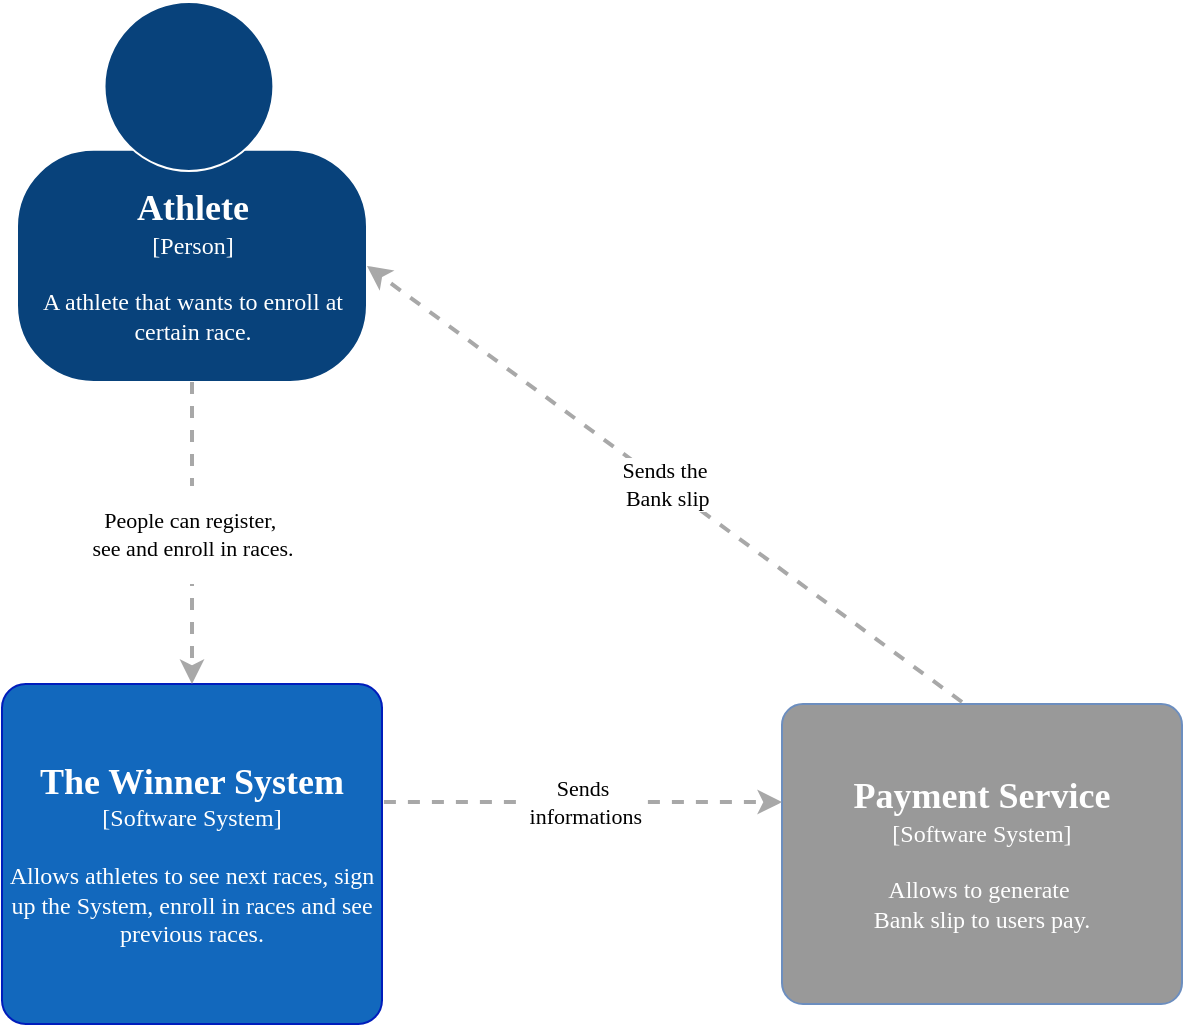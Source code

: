 <mxfile version="11.0.4" type="device"><diagram id="_-Ekg7XP_iClkIV3hk10" name="1 - System Context"><mxGraphModel dx="2066" dy="779" grid="1" gridSize="10" guides="1" tooltips="1" connect="1" arrows="1" fold="1" page="1" pageScale="1" pageWidth="850" pageHeight="1100" math="0" shadow="0"><root><mxCell id="0"/><mxCell id="1" parent="0"/><mxCell id="wgO5FJhoNVPdvLoM0hGf-1" value="" style="group;rounded=0;labelBackgroundColor=none;fillColor=none;fontColor=#000000;align=center;html=1;fontFamily=Verdana;" parent="1" vertex="1" connectable="0"><mxGeometry x="147.5" y="130" width="175" height="190" as="geometry"/><C4Person as="c4"/></mxCell><object label="&lt;font face=&quot;Verdana&quot;&gt;&lt;span&gt;&lt;span style=&quot;font-size: 18px&quot;&gt;&lt;b&gt;Athlete&lt;/b&gt;&lt;/span&gt;&lt;br&gt;[Person]&lt;/span&gt;&lt;br&gt;&lt;/font&gt;&lt;div&gt;&lt;font face=&quot;Verdana&quot;&gt;&lt;br&gt;&lt;/font&gt;&lt;/div&gt;&lt;div&gt;&lt;font face=&quot;Verdana&quot;&gt;A athlete that wants to enroll&amp;nbsp;&lt;/font&gt;&lt;span style=&quot;font-family: &amp;#34;verdana&amp;#34;&quot;&gt;at certain race.&lt;/span&gt;&lt;/div&gt;" placeholders="1" c4Name="name" c4Type="body" c4Description="Beschreibung" id="wgO5FJhoNVPdvLoM0hGf-2"><mxCell style="rounded=1;whiteSpace=wrap;html=1;labelBackgroundColor=none;fillColor=#08427B;align=center;arcSize=33;strokeColor=#FFFFFF;fontColor=#ffffff;shadow=0;" parent="wgO5FJhoNVPdvLoM0hGf-1" vertex="1"><mxGeometry y="73.889" width="175" height="116.111" as="geometry"/><C4Person as="c4"/></mxCell></object><mxCell id="wgO5FJhoNVPdvLoM0hGf-3" value="" style="ellipse;whiteSpace=wrap;html=1;aspect=fixed;rounded=0;labelBackgroundColor=none;fillColor=#08427B;fontSize=12;align=center;strokeColor=#FFFFFF;fontColor=#ffffff;shadow=0;" parent="wgO5FJhoNVPdvLoM0hGf-1" vertex="1"><mxGeometry x="43.75" width="84.444" height="84.444" as="geometry"/><C4Person as="c4"/></mxCell><object label="&lt;font style=&quot;font-size: 18px&quot; face=&quot;Verdana&quot;&gt;&lt;b&gt;The Winner System&lt;/b&gt;&lt;/font&gt;&lt;div&gt;&lt;font face=&quot;Verdana&quot;&gt;[Software System]&lt;/font&gt;&lt;/div&gt;&lt;div&gt;&lt;font face=&quot;Verdana&quot;&gt;&lt;br&gt;&lt;/font&gt;&lt;/div&gt;&lt;font face=&quot;Verdana&quot;&gt;Allows athletes to see next races, sign up the System, enroll in races and see previous races&lt;/font&gt;&lt;span style=&quot;font-family: &amp;#34;verdana&amp;#34;&quot;&gt;.&lt;/span&gt;&lt;font face=&quot;Verdana&quot;&gt;&lt;br&gt;&lt;/font&gt;" placeholders="1" c4Name="name" c4Type="SoftwareSystem" c4Description="Beschreibung" id="wgO5FJhoNVPdvLoM0hGf-6"><mxCell style="rounded=1;whiteSpace=wrap;html=1;labelBackgroundColor=none;fillColor=#1268BD;fontColor=#ffffff;align=center;arcSize=7;strokeColor=#001DBC;" parent="1" vertex="1"><mxGeometry x="140" y="471" width="190" height="170" as="geometry"/><C4SoftwareSystem as="c4"/></mxCell></object><object label="&lt;font color=&quot;#ffffff&quot; face=&quot;Verdana&quot; size=&quot;1&quot;&gt;&lt;b style=&quot;font-size: 18px&quot;&gt;Payment Service&lt;/b&gt;&lt;/font&gt;&lt;div&gt;&lt;font color=&quot;#ffffff&quot; face=&quot;Verdana&quot;&gt;[Software System]&lt;/font&gt;&lt;/div&gt;&lt;div&gt;&lt;font color=&quot;#ffffff&quot; face=&quot;Verdana&quot;&gt;&lt;br&gt;&lt;/font&gt;&lt;/div&gt;&lt;div&gt;&lt;font color=&quot;#ffffff&quot; face=&quot;Verdana&quot;&gt;Allows to generate&amp;nbsp;&lt;/font&gt;&lt;/div&gt;&lt;font color=&quot;#ffffff&quot; face=&quot;Verdana&quot;&gt;Bank slip to users pay.&lt;br&gt;&lt;/font&gt;" placeholders="1" c4Name="name" c4Type="SoftwareSystem" c4Description="Beschreibung" id="wgO5FJhoNVPdvLoM0hGf-7"><mxCell style="rounded=1;whiteSpace=wrap;html=1;labelBackgroundColor=none;fillColor=#999999;fontColor=#000000;align=center;arcSize=7;strokeColor=#6c8ebf;fontStyle=0" parent="1" vertex="1"><mxGeometry x="530" y="481" width="200" height="150" as="geometry"/><C4SoftwareSystem as="c4"/></mxCell></object><object label="&lt;div style=&quot;text-align: left&quot;&gt;&lt;p style=&quot;text-align: center&quot;&gt;&lt;font face=&quot;Verdana&quot;&gt;People can register,&amp;nbsp;&lt;br&gt;see and enroll in races.&lt;/font&gt;&lt;/p&gt;&lt;/div&gt;" c4Type="Relationship" c4Description="Beschreibung" c4Technology="technology" id="wgO5FJhoNVPdvLoM0hGf-8"><mxCell style="edgeStyle=none;rounded=0;html=1;jettySize=auto;orthogonalLoop=1;strokeColor=#A8A8A8;strokeWidth=2;fontColor=#000000;jumpStyle=none;dashed=1;exitX=0.5;exitY=1;exitDx=0;exitDy=0;" parent="1" source="wgO5FJhoNVPdvLoM0hGf-2" edge="1"><mxGeometry width="160" relative="1" as="geometry"><mxPoint x="-20" y="561" as="sourcePoint"/><mxPoint x="235" y="471" as="targetPoint"/></mxGeometry><C4Relationship as="c4"/></mxCell></object><object label="&lt;div style=&quot;text-align: left&quot;&gt;&lt;div style=&quot;text-align: center&quot;&gt;&lt;font face=&quot;Verdana&quot;&gt;Sends&lt;/font&gt;&lt;/div&gt;&lt;div style=&quot;text-align: center&quot;&gt;&lt;font face=&quot;Verdana&quot;&gt;&amp;nbsp;informations&lt;/font&gt;&lt;/div&gt;&lt;/div&gt;" c4Type="Relationship" c4Description="Beschreibung" c4Technology="technology" id="wgO5FJhoNVPdvLoM0hGf-9"><mxCell style="edgeStyle=none;rounded=0;html=1;entryX=0;entryY=0.327;jettySize=auto;orthogonalLoop=1;strokeColor=#A8A8A8;strokeWidth=2;fontColor=#000000;jumpStyle=none;dashed=1;exitX=1.005;exitY=0.347;exitDx=0;exitDy=0;entryDx=0;entryDy=0;entryPerimeter=0;exitPerimeter=0;" parent="1" source="wgO5FJhoNVPdvLoM0hGf-6" target="wgO5FJhoNVPdvLoM0hGf-7" edge="1"><mxGeometry width="160" relative="1" as="geometry"><mxPoint x="123" y="550.5" as="sourcePoint"/><mxPoint x="283" y="550.5" as="targetPoint"/></mxGeometry><C4Relationship as="c4"/></mxCell></object><object label="&lt;div style=&quot;text-align: left&quot;&gt;&lt;div style=&quot;text-align: center&quot;&gt;&lt;font face=&quot;Verdana&quot;&gt;Sends the&lt;/font&gt;&lt;/div&gt;&lt;div style=&quot;text-align: center&quot;&gt;&lt;font face=&quot;Verdana&quot;&gt;&amp;nbsp;Bank slip&lt;/font&gt;&lt;/div&gt;&lt;/div&gt;" c4Type="Relationship" c4Description="Beschreibung" c4Technology="technology" id="wgO5FJhoNVPdvLoM0hGf-10"><mxCell style="edgeStyle=none;rounded=0;html=1;entryX=1;entryY=0.5;jettySize=auto;orthogonalLoop=1;strokeColor=#A8A8A8;strokeWidth=2;fontColor=#000000;jumpStyle=none;dashed=1;entryDx=0;entryDy=0;" parent="1" target="wgO5FJhoNVPdvLoM0hGf-2" edge="1"><mxGeometry width="160" relative="1" as="geometry"><mxPoint x="620" y="480" as="sourcePoint"/><mxPoint x="540" y="566" as="targetPoint"/></mxGeometry><C4Relationship as="c4"/></mxCell></object></root></mxGraphModel></diagram><diagram id="HxGdoCXo6wrOsIMlpLBI" name="2 - Container Diagram"><mxGraphModel dx="2066" dy="779" grid="1" gridSize="10" guides="1" tooltips="1" connect="1" arrows="1" fold="1" page="1" pageScale="1" pageWidth="850" pageHeight="1100" math="0" shadow="0"><root><mxCell id="93VeUzuiytVKtpwv_w4b-0"/><mxCell id="93VeUzuiytVKtpwv_w4b-1" parent="93VeUzuiytVKtpwv_w4b-0"/><object label="&lt;div style=&quot;text-align: left&quot;&gt;&lt;b&gt;&lt;font face=&quot;Verdana&quot;&gt;The Winner System&lt;/font&gt;&lt;/b&gt;&lt;/div&gt;&lt;div style=&quot;text-align: left&quot;&gt;&lt;font face=&quot;Verdana&quot;&gt;[Software System]&lt;/font&gt;&lt;/div&gt;" placeholders="1" c4Name="The Winner System" c4Type="ExecutionEnvironment" c4Application="Software System" id="Xpn8ZzTpTV0GNzd2xBNC-0"><mxCell style="rounded=1;whiteSpace=wrap;html=1;labelBackgroundColor=none;fillColor=#ffffff;fontColor=#000000;align=left;arcSize=3;strokeColor=#000000;verticalAlign=bottom;dashed=1;" vertex="1" parent="93VeUzuiytVKtpwv_w4b-1"><mxGeometry x="70" y="350" width="690" height="480" as="geometry"/><C4ExecutionEnvironment as="c4"/></mxCell></object><mxCell id="vTeoPodxEQFVl2NRIGu_-0" value="" style="group;rounded=0;labelBackgroundColor=none;fillColor=none;fontColor=#000000;align=center;html=1;fontFamily=Verdana;" parent="93VeUzuiytVKtpwv_w4b-1" vertex="1" connectable="0"><mxGeometry x="602.5" y="9" width="175" height="190" as="geometry"/><C4Person as="c4"/></mxCell><object label="&lt;font face=&quot;Verdana&quot;&gt;&lt;span&gt;&lt;span style=&quot;font-size: 18px&quot;&gt;&lt;b&gt;Athlete&lt;/b&gt;&lt;/span&gt;&lt;br&gt;[Person]&lt;/span&gt;&lt;br&gt;&lt;/font&gt;&lt;div&gt;&lt;font face=&quot;Verdana&quot;&gt;&lt;br&gt;&lt;/font&gt;&lt;/div&gt;&lt;div&gt;&lt;font face=&quot;Verdana&quot;&gt;A athlete that wants to enroll&amp;nbsp;&lt;/font&gt;&lt;span style=&quot;font-family: &amp;#34;verdana&amp;#34;&quot;&gt;at certain race.&lt;/span&gt;&lt;/div&gt;" placeholders="1" c4Name="name" c4Type="body" c4Description="Beschreibung" id="vTeoPodxEQFVl2NRIGu_-1"><mxCell style="rounded=1;whiteSpace=wrap;html=1;labelBackgroundColor=none;fillColor=#08427B;align=center;arcSize=33;strokeColor=#FFFFFF;fontColor=#ffffff;shadow=0;" parent="vTeoPodxEQFVl2NRIGu_-0" vertex="1"><mxGeometry y="73.889" width="175" height="116.111" as="geometry"/><C4Person as="c4"/></mxCell></object><mxCell id="vTeoPodxEQFVl2NRIGu_-2" value="" style="ellipse;whiteSpace=wrap;html=1;aspect=fixed;rounded=0;labelBackgroundColor=none;fillColor=#08427B;fontSize=12;align=center;strokeColor=#FFFFFF;fontColor=#ffffff;shadow=0;" parent="vTeoPodxEQFVl2NRIGu_-0" vertex="1"><mxGeometry x="43.75" width="84.444" height="84.444" as="geometry"/><C4Person as="c4"/></mxCell><object label="&lt;font style=&quot;font-size: 18px&quot; face=&quot;Verdana&quot;&gt;&lt;b&gt;Winapi&lt;/b&gt;&lt;/font&gt;&lt;div&gt;&lt;font face=&quot;Verdana&quot;&gt;[Container: ASP.NET Core Web API]&lt;/font&gt;&lt;/div&gt;&lt;div&gt;&lt;font face=&quot;Verdana&quot;&gt;&lt;br&gt;&lt;/font&gt;&lt;/div&gt;&lt;font face=&quot;Verdana&quot;&gt;It allows doing CRUD operations into Database.&lt;br&gt;&lt;/font&gt;" placeholders="1" c4Name="name" c4Type="SoftwareSystem" c4Description="Beschreibung" id="vTeoPodxEQFVl2NRIGu_-3"><mxCell style="rounded=1;whiteSpace=wrap;html=1;labelBackgroundColor=none;fillColor=#448DD5;fontColor=#ffffff;align=center;arcSize=7;strokeColor=#001DBC;" parent="93VeUzuiytVKtpwv_w4b-1" vertex="1"><mxGeometry x="110" y="620" width="180" height="150" as="geometry"/><C4SoftwareSystem as="c4"/></mxCell></object><object label="&lt;font color=&quot;#ffffff&quot; face=&quot;Verdana&quot; size=&quot;1&quot;&gt;&lt;b style=&quot;font-size: 18px&quot;&gt;Payment Service&lt;/b&gt;&lt;/font&gt;&lt;div&gt;&lt;font color=&quot;#ffffff&quot; face=&quot;Verdana&quot;&gt;[Software System]&lt;/font&gt;&lt;/div&gt;&lt;div&gt;&lt;font color=&quot;#ffffff&quot; face=&quot;Verdana&quot;&gt;&lt;br&gt;&lt;/font&gt;&lt;/div&gt;&lt;div&gt;&lt;font color=&quot;#ffffff&quot; face=&quot;Verdana&quot;&gt;Allows to generate&amp;nbsp;&lt;/font&gt;&lt;/div&gt;&lt;font color=&quot;#ffffff&quot; face=&quot;Verdana&quot;&gt;Bank slip to users pay.&lt;br&gt;&lt;/font&gt;" placeholders="1" c4Name="name" c4Type="SoftwareSystem" c4Description="Beschreibung" id="vTeoPodxEQFVl2NRIGu_-4"><mxCell style="rounded=1;whiteSpace=wrap;html=1;labelBackgroundColor=none;fillColor=#999999;fontColor=#000000;align=center;arcSize=7;strokeColor=#6c8ebf;fontStyle=0" parent="93VeUzuiytVKtpwv_w4b-1" vertex="1"><mxGeometry x="1000" y="390" width="200" height="150" as="geometry"/><C4SoftwareSystem as="c4"/></mxCell></object><object label="&lt;div style=&quot;text-align: left&quot;&gt;&lt;p style=&quot;text-align: center&quot;&gt;&lt;font face=&quot;Verdana&quot;&gt;People can register,&amp;nbsp;&lt;br&gt;see and enroll in races.&lt;/font&gt;&lt;/p&gt;&lt;/div&gt;" c4Type="Relationship" c4Description="Beschreibung" c4Technology="technology" id="vTeoPodxEQFVl2NRIGu_-5"><mxCell style="edgeStyle=none;rounded=0;html=1;jettySize=auto;orthogonalLoop=1;strokeColor=#A8A8A8;strokeWidth=2;fontColor=#000000;jumpStyle=none;dashed=1;exitX=0;exitY=0.5;exitDx=0;exitDy=0;entryX=0.5;entryY=0;entryDx=0;entryDy=0;" parent="93VeUzuiytVKtpwv_w4b-1" source="vTeoPodxEQFVl2NRIGu_-1" target="dthwy9ivSVRzKdQeDeHX-2" edge="1"><mxGeometry width="160" relative="1" as="geometry"><mxPoint x="-14.5" y="461" as="sourcePoint"/><mxPoint x="239" y="410" as="targetPoint"/></mxGeometry><C4Relationship as="c4"/></mxCell></object><object label="&lt;div style=&quot;text-align: left&quot;&gt;&lt;div style=&quot;text-align: center&quot;&gt;&lt;div&gt;&lt;font face=&quot;Verdana&quot;&gt;Sends&lt;/font&gt;&lt;/div&gt;&lt;div&gt;&lt;font face=&quot;Verdana&quot;&gt;&amp;nbsp;informations&lt;/font&gt;&lt;/div&gt;&lt;div&gt;&lt;b style=&quot;font-family: &amp;#34;verdana&amp;#34;&quot;&gt;[JSON/HTTP]&lt;/b&gt;&lt;font face=&quot;Verdana&quot;&gt;&lt;br&gt;&lt;/font&gt;&lt;/div&gt;&lt;div&gt;&lt;font face=&quot;verdana&quot;&gt;&lt;b&gt;or&lt;/b&gt;&lt;/font&gt;&lt;/div&gt;&lt;div&gt;&lt;b style=&quot;font-family: &amp;#34;verdana&amp;#34;&quot;&gt;[XML/HTTP]&lt;/b&gt;&lt;/div&gt;&lt;/div&gt;&lt;/div&gt;" c4Type="Relationship" c4Description="Beschreibung" c4Technology="technology" id="vTeoPodxEQFVl2NRIGu_-6"><mxCell style="edgeStyle=none;rounded=0;html=1;entryX=0;entryY=0.5;jettySize=auto;orthogonalLoop=1;strokeColor=#A8A8A8;strokeWidth=2;fontColor=#000000;jumpStyle=none;dashed=1;entryDx=0;entryDy=0;exitX=1;exitY=0.5;exitDx=0;exitDy=0;" parent="93VeUzuiytVKtpwv_w4b-1" source="dthwy9ivSVRzKdQeDeHX-3" target="vTeoPodxEQFVl2NRIGu_-4" edge="1"><mxGeometry width="160" relative="1" as="geometry"><mxPoint x="128.5" y="450.5" as="sourcePoint"/><mxPoint x="288.5" y="450.5" as="targetPoint"/></mxGeometry><C4Relationship as="c4"/></mxCell></object><object label="&lt;div style=&quot;text-align: left&quot;&gt;&lt;div style=&quot;text-align: center&quot;&gt;&lt;font face=&quot;Verdana&quot;&gt;Sends the&lt;/font&gt;&lt;/div&gt;&lt;div style=&quot;text-align: center&quot;&gt;&lt;font face=&quot;Verdana&quot;&gt;&amp;nbsp;Bank slip&lt;/font&gt;&lt;/div&gt;&lt;/div&gt;" c4Type="Relationship" c4Description="Beschreibung" c4Technology="technology" id="vTeoPodxEQFVl2NRIGu_-7"><mxCell style="edgeStyle=none;rounded=0;html=1;entryX=1;entryY=0.5;jettySize=auto;orthogonalLoop=1;strokeColor=#A8A8A8;strokeWidth=2;fontColor=#000000;jumpStyle=none;dashed=1;entryDx=0;entryDy=0;exitX=0.5;exitY=0;exitDx=0;exitDy=0;" parent="93VeUzuiytVKtpwv_w4b-1" source="vTeoPodxEQFVl2NRIGu_-4" target="vTeoPodxEQFVl2NRIGu_-1" edge="1"><mxGeometry width="160" relative="1" as="geometry"><mxPoint x="625.5" y="380" as="sourcePoint"/><mxPoint x="545.5" y="466" as="targetPoint"/></mxGeometry><C4Relationship as="c4"/></mxCell></object><object label="&lt;span&gt;&lt;font color=&quot;#ffffff&quot; face=&quot;Verdana&quot; size=&quot;1&quot;&gt;&lt;b style=&quot;font-size: 18px&quot;&gt;Database&lt;/b&gt;&lt;/font&gt;&lt;/span&gt;&lt;div&gt;&lt;font color=&quot;#ffffff&quot; face=&quot;Verdana&quot;&gt;[Container:&amp;nbsp;MongoDB]&lt;/font&gt;&lt;/div&gt;&lt;div&gt;&lt;font color=&quot;#ffffff&quot; face=&quot;Verdana&quot;&gt;&lt;br&gt;&lt;/font&gt;&lt;/div&gt;&lt;div&gt;&lt;br&gt;&lt;/div&gt;&lt;div&gt;&lt;font color=&quot;#ffffff&quot; face=&quot;Verdana&quot;&gt;Stores user registration data, hashed authentication credentials, access logs, etc.&lt;/font&gt;&lt;/div&gt;" placeholders="1" c4Type="Database" c4Technology="technology" c4Description="Beschreibung" id="dthwy9ivSVRzKdQeDeHX-0"><mxCell style="shape=cylinder;whiteSpace=wrap;html=1;boundedLbl=1;rounded=0;labelBackgroundColor=none;fillColor=#448DD5;fontSize=12;fontColor=#000000;align=center;strokeColor=#FFFFFF;shadow=0;" parent="93VeUzuiytVKtpwv_w4b-1" vertex="1"><mxGeometry x="497.5" y="595" width="210" height="200" as="geometry"/><C4Database as="c4"/></mxCell></object><object label="&lt;div style=&quot;text-align: left&quot;&gt;&lt;div style=&quot;text-align: center&quot;&gt;&lt;font face=&quot;Verdana&quot;&gt;Reads from&lt;/font&gt;&lt;/div&gt;&lt;div style=&quot;text-align: center&quot;&gt;&lt;font face=&quot;Verdana&quot;&gt;and Writes&amp;nbsp;&lt;/font&gt;&lt;span style=&quot;font-family: &amp;#34;verdana&amp;#34;&quot;&gt;to&lt;/span&gt;&lt;/div&gt;&lt;/div&gt;" c4Type="Relationship" c4Description="Beschreibung" c4Technology="technology" id="dthwy9ivSVRzKdQeDeHX-1"><mxCell style="edgeStyle=none;rounded=0;html=1;jettySize=auto;orthogonalLoop=1;strokeColor=#A8A8A8;strokeWidth=2;fontColor=#000000;jumpStyle=none;dashed=1;exitX=1;exitY=0.5;exitDx=0;exitDy=0;entryX=0;entryY=0.5;entryDx=0;entryDy=0;" parent="93VeUzuiytVKtpwv_w4b-1" source="vTeoPodxEQFVl2NRIGu_-3" target="dthwy9ivSVRzKdQeDeHX-0" edge="1"><mxGeometry width="160" relative="1" as="geometry"><mxPoint x="320" y="715.789" as="sourcePoint"/><mxPoint x="570" y="654" as="targetPoint"/></mxGeometry><C4Relationship as="c4"/></mxCell></object><object label="&lt;font style=&quot;font-size: 18px&quot; face=&quot;Verdana&quot;&gt;&lt;b&gt;Winux&lt;/b&gt;&lt;/font&gt;&lt;div&gt;&lt;font face=&quot;Verdana&quot;&gt;[Container: ASP.NET Core MVC]&lt;/font&gt;&lt;/div&gt;&lt;div&gt;&lt;font face=&quot;Verdana&quot;&gt;&lt;br&gt;&lt;/font&gt;&lt;/div&gt;&lt;font face=&quot;Verdana&quot;&gt;The System Web interface&lt;br&gt;&lt;/font&gt;" c4Name="name" c4Type="SoftwareSystem" c4Description="Beschreibung" placeholders="1" id="dthwy9ivSVRzKdQeDeHX-2"><mxCell style="rounded=1;whiteSpace=wrap;html=1;labelBackgroundColor=none;fillColor=#448DD5;fontColor=#ffffff;align=center;arcSize=7;strokeColor=#001DBC;" parent="93VeUzuiytVKtpwv_w4b-1" vertex="1"><mxGeometry x="110" y="390" width="180" height="150" as="geometry"/><C4SoftwareSystem as="c4"/></mxCell></object><object label="&lt;font style=&quot;font-size: 18px&quot; face=&quot;Verdana&quot;&gt;&lt;b&gt;Winpay&lt;/b&gt;&lt;/font&gt;&lt;div&gt;&lt;font face=&quot;Verdana&quot;&gt;[Container: ASP.NET Core Web API]&lt;/font&gt;&lt;/div&gt;&lt;div&gt;&lt;font face=&quot;Verdana&quot;&gt;&lt;br&gt;&lt;/font&gt;&lt;/div&gt;&lt;font face=&quot;Verdana&quot;&gt;It's a proxy to a Payment Service&lt;br&gt;&lt;/font&gt;" placeholders="1" c4Name="name" c4Type="SoftwareSystem" c4Description="Beschreibung" id="dthwy9ivSVRzKdQeDeHX-3"><mxCell style="rounded=1;whiteSpace=wrap;html=1;labelBackgroundColor=none;fillColor=#448DD5;fontColor=#ffffff;align=center;arcSize=7;strokeColor=#001DBC;" parent="93VeUzuiytVKtpwv_w4b-1" vertex="1"><mxGeometry x="515" y="390" width="180" height="150" as="geometry"/><C4SoftwareSystem as="c4"/></mxCell></object><object label="&lt;div style=&quot;text-align: left&quot;&gt;&lt;div style=&quot;text-align: center&quot;&gt;&lt;font face=&quot;Verdana&quot;&gt;Request Payment &lt;br&gt;&lt;/font&gt;&lt;span style=&quot;font-family: &amp;#34;verdana&amp;#34;&quot;&gt;Services&lt;/span&gt;&lt;font face=&quot;Verdana&quot;&gt;&lt;br&gt;&lt;/font&gt;&lt;/div&gt;&lt;div style=&quot;text-align: center&quot;&gt;&lt;span style=&quot;font-family: &amp;#34;verdana&amp;#34;&quot;&gt;&lt;b&gt;[JSON/HTTP]&lt;/b&gt;&lt;/span&gt;&lt;/div&gt;&lt;/div&gt;" c4Type="Relationship" c4Description="Beschreibung" c4Technology="technology" id="vTRYpo-le7p9qFDM9zZZ-0"><mxCell style="edgeStyle=none;rounded=0;html=1;jettySize=auto;orthogonalLoop=1;strokeColor=#A8A8A8;strokeWidth=2;fontColor=#000000;jumpStyle=none;dashed=1;exitX=1;exitY=0.5;exitDx=0;exitDy=0;entryX=0;entryY=0.5;entryDx=0;entryDy=0;" edge="1" parent="93VeUzuiytVKtpwv_w4b-1" source="dthwy9ivSVRzKdQeDeHX-2" target="dthwy9ivSVRzKdQeDeHX-3"><mxGeometry width="160" relative="1" as="geometry"><mxPoint x="305" y="480" as="sourcePoint"/><mxPoint x="515" y="480" as="targetPoint"/></mxGeometry><C4Relationship as="c4"/></mxCell></object><object label="&lt;div style=&quot;text-align: left&quot;&gt;&lt;div style=&quot;text-align: center&quot;&gt;&lt;font face=&quot;Verdana&quot;&gt;To get all kind of data&lt;/font&gt;&lt;/div&gt;&lt;div style=&quot;text-align: center&quot;&gt;&lt;font face=&quot;Verdana&quot;&gt;(users data, interface data, etc&lt;/font&gt;&lt;span style=&quot;font-family: &amp;#34;verdana&amp;#34;&quot;&gt;)&lt;/span&gt;&lt;/div&gt;&lt;div style=&quot;text-align: center&quot;&gt;&lt;span style=&quot;font-family: &amp;#34;verdana&amp;#34;&quot;&gt;&lt;b&gt;[JSON/HTTP]&lt;/b&gt;&lt;/span&gt;&lt;/div&gt;&lt;/div&gt;" c4Type="Relationship" c4Description="Beschreibung" c4Technology="technology" id="vTRYpo-le7p9qFDM9zZZ-1"><mxCell style="edgeStyle=none;rounded=0;html=1;jettySize=auto;orthogonalLoop=1;strokeColor=#A8A8A8;strokeWidth=2;fontColor=#000000;jumpStyle=none;dashed=1;exitX=0.5;exitY=1;exitDx=0;exitDy=0;entryX=0.5;entryY=0;entryDx=0;entryDy=0;" edge="1" parent="93VeUzuiytVKtpwv_w4b-1" source="dthwy9ivSVRzKdQeDeHX-2" target="vTeoPodxEQFVl2NRIGu_-3"><mxGeometry width="160" relative="1" as="geometry"><mxPoint x="300" y="475" as="sourcePoint"/><mxPoint x="525" y="475" as="targetPoint"/></mxGeometry><C4Relationship as="c4"/></mxCell></object></root></mxGraphModel></diagram><diagram id="q4oWTn0ZG9k-BSO8T591" name="3 - Components Diagram"><mxGraphModel dx="2916" dy="779" grid="1" gridSize="10" guides="1" tooltips="1" connect="1" arrows="1" fold="1" page="1" pageScale="1" pageWidth="850" pageHeight="1100" math="0" shadow="0"><root><mxCell id="7XMPG6UJFcDXjW4Apt7L-0"/><mxCell id="7XMPG6UJFcDXjW4Apt7L-1" parent="7XMPG6UJFcDXjW4Apt7L-0"/><object label="&lt;div style=&quot;text-align: left&quot;&gt;&lt;font face=&quot;Verdana&quot;&gt;&lt;b&gt;Winapi&lt;/b&gt;&lt;/font&gt;&lt;/div&gt;&lt;div style=&quot;text-align: left&quot;&gt;&lt;font face=&quot;Verdana&quot;&gt;[Container]&lt;/font&gt;&lt;/div&gt;" placeholders="1" c4Name="Winapi" c4Type="ExecutionEnvironment" c4Application="Container" id="xraDwPtrvSbCRxygf6dF-0"><mxCell style="rounded=1;whiteSpace=wrap;html=1;labelBackgroundColor=none;fillColor=#ffffff;fontColor=#000000;align=left;arcSize=3;strokeColor=#000000;verticalAlign=bottom;dashed=1;" vertex="1" parent="7XMPG6UJFcDXjW4Apt7L-1"><mxGeometry x="-380" y="760" width="890" height="250" as="geometry"/><C4ExecutionEnvironment as="c4"/></mxCell></object><mxCell id="epC8FRrFIPyWKkI9o891-1" value="" style="group;rounded=0;labelBackgroundColor=none;fillColor=none;fontColor=#000000;align=center;html=1;fontFamily=Verdana;" vertex="1" connectable="0" parent="7XMPG6UJFcDXjW4Apt7L-1"><mxGeometry x="322.5" y="130" width="175" height="190" as="geometry"/><C4Person as="c4"/></mxCell><object label="&lt;font face=&quot;Verdana&quot;&gt;&lt;span&gt;&lt;span style=&quot;font-size: 18px&quot;&gt;&lt;b&gt;Athlete&lt;/b&gt;&lt;/span&gt;&lt;br&gt;[Person]&lt;/span&gt;&lt;br&gt;&lt;/font&gt;&lt;div&gt;&lt;font face=&quot;Verdana&quot;&gt;&lt;br&gt;&lt;/font&gt;&lt;/div&gt;&lt;div&gt;&lt;font face=&quot;Verdana&quot;&gt;A athlete that wants to enroll&amp;nbsp;&lt;/font&gt;&lt;span style=&quot;font-family: &amp;#34;verdana&amp;#34;&quot;&gt;at certain race.&lt;/span&gt;&lt;/div&gt;" placeholders="1" c4Name="name" c4Type="body" c4Description="Beschreibung" id="epC8FRrFIPyWKkI9o891-2"><mxCell style="rounded=1;whiteSpace=wrap;html=1;labelBackgroundColor=none;fillColor=#08427B;align=center;arcSize=33;strokeColor=#FFFFFF;fontColor=#ffffff;shadow=0;" vertex="1" parent="epC8FRrFIPyWKkI9o891-1"><mxGeometry y="73.889" width="175" height="116.111" as="geometry"/><C4Person as="c4"/></mxCell></object><mxCell id="epC8FRrFIPyWKkI9o891-3" value="" style="ellipse;whiteSpace=wrap;html=1;aspect=fixed;rounded=0;labelBackgroundColor=none;fillColor=#08427B;fontSize=12;align=center;strokeColor=#FFFFFF;fontColor=#ffffff;shadow=0;" vertex="1" parent="epC8FRrFIPyWKkI9o891-1"><mxGeometry x="43.75" width="84.444" height="84.444" as="geometry"/><C4Person as="c4"/></mxCell><object label="&lt;font style=&quot;font-size: 18px&quot; face=&quot;Verdana&quot;&gt;&lt;b&gt;PersonController&lt;/b&gt;&lt;/font&gt;&lt;div&gt;&lt;font face=&quot;Verdana&quot;&gt;[Component: ASP.NET Core Web API Controller]&lt;/font&gt;&lt;/div&gt;&lt;div&gt;&lt;font face=&quot;Verdana&quot;&gt;&lt;br&gt;&lt;/font&gt;&lt;/div&gt;&lt;font face=&quot;Verdana&quot;&gt;It allows to do CRUD operations over person data.&lt;br&gt;&lt;/font&gt;" placeholders="1" c4Name="name" c4Type="SoftwareSystem" c4Description="Beschreibung" id="epC8FRrFIPyWKkI9o891-4"><mxCell style="rounded=1;whiteSpace=wrap;html=1;labelBackgroundColor=none;fillColor=#78AADB;fontColor=#000000;align=center;arcSize=7;strokeColor=#001DBC;" vertex="1" parent="7XMPG6UJFcDXjW4Apt7L-1"><mxGeometry x="-330" y="790" width="210" height="170" as="geometry"/><C4SoftwareSystem as="c4"/></mxCell></object><object label="&lt;font color=&quot;#ffffff&quot; face=&quot;Verdana&quot; size=&quot;1&quot;&gt;&lt;b style=&quot;font-size: 18px&quot;&gt;Payment Service&lt;/b&gt;&lt;/font&gt;&lt;div&gt;&lt;font color=&quot;#ffffff&quot; face=&quot;Verdana&quot;&gt;[Software System]&lt;/font&gt;&lt;/div&gt;&lt;div&gt;&lt;font color=&quot;#ffffff&quot; face=&quot;Verdana&quot;&gt;&lt;br&gt;&lt;/font&gt;&lt;/div&gt;&lt;div&gt;&lt;font color=&quot;#ffffff&quot; face=&quot;Verdana&quot;&gt;Allows to generate&amp;nbsp;&lt;/font&gt;&lt;/div&gt;&lt;font color=&quot;#ffffff&quot; face=&quot;Verdana&quot;&gt;Bank slip to users pay.&lt;br&gt;&lt;/font&gt;" placeholders="1" c4Name="name" c4Type="SoftwareSystem" c4Description="Beschreibung" id="epC8FRrFIPyWKkI9o891-5"><mxCell style="rounded=1;whiteSpace=wrap;html=1;labelBackgroundColor=none;fillColor=#999999;fontColor=#000000;align=center;arcSize=7;strokeColor=#6c8ebf;fontStyle=0" vertex="1" parent="7XMPG6UJFcDXjW4Apt7L-1"><mxGeometry x="1000" y="511" width="200" height="150" as="geometry"/><C4SoftwareSystem as="c4"/></mxCell></object><object label="&lt;div style=&quot;text-align: left&quot;&gt;&lt;p style=&quot;text-align: center&quot;&gt;&lt;font face=&quot;Verdana&quot;&gt;People can register,&amp;nbsp;&lt;br&gt;see and enroll in races.&lt;/font&gt;&lt;/p&gt;&lt;/div&gt;" c4Type="Relationship" c4Description="Beschreibung" c4Technology="technology" id="epC8FRrFIPyWKkI9o891-6"><mxCell style="edgeStyle=none;rounded=0;html=1;jettySize=auto;orthogonalLoop=1;strokeColor=#A8A8A8;strokeWidth=2;fontColor=#000000;jumpStyle=none;dashed=1;exitX=0;exitY=0.5;exitDx=0;exitDy=0;entryX=0.5;entryY=0;entryDx=0;entryDy=0;" edge="1" parent="7XMPG6UJFcDXjW4Apt7L-1" source="epC8FRrFIPyWKkI9o891-2" target="epC8FRrFIPyWKkI9o891-11"><mxGeometry width="160" relative="1" as="geometry"><mxPoint x="-14.5" y="582" as="sourcePoint"/><mxPoint x="239" y="531" as="targetPoint"/></mxGeometry><C4Relationship as="c4"/></mxCell></object><object label="&lt;div style=&quot;text-align: left&quot;&gt;&lt;div style=&quot;text-align: center&quot;&gt;&lt;font face=&quot;Verdana&quot;&gt;Sends&lt;/font&gt;&lt;/div&gt;&lt;div style=&quot;text-align: center&quot;&gt;&lt;font face=&quot;Verdana&quot;&gt;&amp;nbsp;informations&lt;/font&gt;&lt;/div&gt;&lt;div style=&quot;text-align: center&quot;&gt;&lt;b style=&quot;font-family: &amp;#34;verdana&amp;#34;&quot;&gt;[JSON/HTTP]&lt;/b&gt;&lt;font face=&quot;Verdana&quot;&gt;&lt;br&gt;&lt;/font&gt;&lt;/div&gt;&lt;div style=&quot;text-align: center&quot;&gt;&lt;font face=&quot;verdana&quot;&gt;&lt;b&gt;or&lt;/b&gt;&lt;/font&gt;&lt;/div&gt;&lt;div style=&quot;text-align: center&quot;&gt;&lt;b style=&quot;font-family: &amp;#34;verdana&amp;#34;&quot;&gt;[XML/HTTP]&lt;/b&gt;&lt;br&gt;&lt;/div&gt;&lt;/div&gt;" c4Type="Relationship" c4Description="Beschreibung" c4Technology="technology" id="epC8FRrFIPyWKkI9o891-7"><mxCell style="edgeStyle=none;rounded=0;html=1;entryX=0;entryY=0.5;jettySize=auto;orthogonalLoop=1;strokeColor=#A8A8A8;strokeWidth=2;fontColor=#000000;jumpStyle=none;dashed=1;entryDx=0;entryDy=0;exitX=1;exitY=0.5;exitDx=0;exitDy=0;" edge="1" parent="7XMPG6UJFcDXjW4Apt7L-1" source="epC8FRrFIPyWKkI9o891-12" target="epC8FRrFIPyWKkI9o891-5"><mxGeometry width="160" relative="1" as="geometry"><mxPoint x="128.5" y="571.5" as="sourcePoint"/><mxPoint x="288.5" y="571.5" as="targetPoint"/></mxGeometry><C4Relationship as="c4"/></mxCell></object><object label="&lt;div style=&quot;text-align: left&quot;&gt;&lt;div style=&quot;text-align: center&quot;&gt;&lt;font face=&quot;Verdana&quot;&gt;Sends the&lt;/font&gt;&lt;/div&gt;&lt;div style=&quot;text-align: center&quot;&gt;&lt;font face=&quot;Verdana&quot;&gt;&amp;nbsp;Bank slip&lt;/font&gt;&lt;/div&gt;&lt;/div&gt;" c4Type="Relationship" c4Description="Beschreibung" c4Technology="technology" id="epC8FRrFIPyWKkI9o891-8"><mxCell style="edgeStyle=none;rounded=0;html=1;entryX=1;entryY=0.5;jettySize=auto;orthogonalLoop=1;strokeColor=#A8A8A8;strokeWidth=2;fontColor=#000000;jumpStyle=none;dashed=1;entryDx=0;entryDy=0;exitX=0.5;exitY=0;exitDx=0;exitDy=0;" edge="1" parent="7XMPG6UJFcDXjW4Apt7L-1" source="epC8FRrFIPyWKkI9o891-5" target="epC8FRrFIPyWKkI9o891-2"><mxGeometry width="160" relative="1" as="geometry"><mxPoint x="625.5" y="501" as="sourcePoint"/><mxPoint x="545.5" y="587" as="targetPoint"/></mxGeometry><C4Relationship as="c4"/></mxCell></object><object label="&lt;span&gt;&lt;font color=&quot;#ffffff&quot; face=&quot;Verdana&quot; size=&quot;1&quot;&gt;&lt;b style=&quot;font-size: 18px&quot;&gt;Database&lt;/b&gt;&lt;/font&gt;&lt;/span&gt;&lt;div&gt;&lt;font color=&quot;#ffffff&quot; face=&quot;Verdana&quot;&gt;[Container:&amp;nbsp;MongoDB]&lt;/font&gt;&lt;/div&gt;&lt;div&gt;&lt;font color=&quot;#ffffff&quot; face=&quot;Verdana&quot;&gt;&lt;br&gt;&lt;/font&gt;&lt;/div&gt;&lt;div&gt;&lt;br&gt;&lt;/div&gt;&lt;div&gt;&lt;font color=&quot;#ffffff&quot; face=&quot;Verdana&quot;&gt;Stores user registration data, hashed authentication credentials, access logs, etc.&lt;/font&gt;&lt;/div&gt;" placeholders="1" c4Type="Database" c4Technology="technology" c4Description="Beschreibung" id="epC8FRrFIPyWKkI9o891-9"><mxCell style="shape=cylinder;whiteSpace=wrap;html=1;boundedLbl=1;rounded=0;labelBackgroundColor=none;fillColor=#448DD5;fontSize=12;fontColor=#000000;align=center;strokeColor=#FFFFFF;shadow=0;" vertex="1" parent="7XMPG6UJFcDXjW4Apt7L-1"><mxGeometry x="-35" y="1140" width="210" height="200" as="geometry"/><C4Database as="c4"/></mxCell></object><object label="&lt;div style=&quot;text-align: left&quot;&gt;&lt;div style=&quot;text-align: center&quot;&gt;&lt;font face=&quot;Verdana&quot;&gt;Reads from&lt;/font&gt;&lt;/div&gt;&lt;div style=&quot;text-align: center&quot;&gt;&lt;font face=&quot;Verdana&quot;&gt;and Writes&amp;nbsp;&lt;/font&gt;&lt;span style=&quot;font-family: &amp;#34;verdana&amp;#34;&quot;&gt;to&lt;/span&gt;&lt;/div&gt;&lt;/div&gt;" c4Type="Relationship" c4Description="Beschreibung" c4Technology="technology" id="epC8FRrFIPyWKkI9o891-10"><mxCell style="edgeStyle=none;rounded=0;html=1;jettySize=auto;orthogonalLoop=1;strokeColor=#A8A8A8;strokeWidth=2;fontColor=#000000;jumpStyle=none;dashed=1;exitX=0.5;exitY=1;exitDx=0;exitDy=0;entryX=0.5;entryY=0;entryDx=0;entryDy=0;" edge="1" parent="7XMPG6UJFcDXjW4Apt7L-1" source="epC8FRrFIPyWKkI9o891-4" target="epC8FRrFIPyWKkI9o891-9"><mxGeometry x="-0.034" y="-4" width="160" relative="1" as="geometry"><mxPoint x="320" y="836.789" as="sourcePoint"/><mxPoint x="570" y="775" as="targetPoint"/><mxPoint as="offset"/></mxGeometry><C4Relationship as="c4"/></mxCell></object><object label="&lt;font style=&quot;font-size: 18px&quot; face=&quot;Verdana&quot;&gt;&lt;b&gt;Winux&lt;/b&gt;&lt;/font&gt;&lt;div&gt;&lt;font face=&quot;Verdana&quot;&gt;[Container: ASP.NET Core MVC]&lt;/font&gt;&lt;/div&gt;&lt;div&gt;&lt;font face=&quot;Verdana&quot;&gt;&lt;br&gt;&lt;/font&gt;&lt;/div&gt;&lt;font face=&quot;Verdana&quot;&gt;The System Web interface&lt;br&gt;&lt;/font&gt;" c4Name="name" c4Type="SoftwareSystem" c4Description="Beschreibung" placeholders="1" id="epC8FRrFIPyWKkI9o891-11"><mxCell style="rounded=1;whiteSpace=wrap;html=1;labelBackgroundColor=none;fillColor=#448DD5;fontColor=#ffffff;align=center;arcSize=7;strokeColor=#001DBC;" vertex="1" parent="7XMPG6UJFcDXjW4Apt7L-1"><mxGeometry x="-20" y="511" width="180" height="150" as="geometry"/><C4SoftwareSystem as="c4"/></mxCell></object><object label="&lt;font style=&quot;font-size: 18px&quot; face=&quot;Verdana&quot;&gt;&lt;b&gt;Winpay&lt;/b&gt;&lt;/font&gt;&lt;div&gt;&lt;font face=&quot;Verdana&quot;&gt;[Container: ASP.NET Core Web API]&lt;/font&gt;&lt;/div&gt;&lt;div&gt;&lt;font face=&quot;Verdana&quot;&gt;&lt;br&gt;&lt;/font&gt;&lt;/div&gt;&lt;font face=&quot;Verdana&quot;&gt;It's a proxy to a Payment Service&lt;br&gt;&lt;/font&gt;" placeholders="1" c4Name="name" c4Type="SoftwareSystem" c4Description="Beschreibung" id="epC8FRrFIPyWKkI9o891-12"><mxCell style="rounded=1;whiteSpace=wrap;html=1;labelBackgroundColor=none;fillColor=#448DD5;fontColor=#ffffff;align=center;arcSize=7;strokeColor=#001DBC;" vertex="1" parent="7XMPG6UJFcDXjW4Apt7L-1"><mxGeometry x="515" y="511" width="180" height="150" as="geometry"/><C4SoftwareSystem as="c4"/></mxCell></object><object label="&lt;div style=&quot;text-align: left&quot;&gt;&lt;div style=&quot;text-align: center&quot;&gt;&lt;font face=&quot;Verdana&quot;&gt;Request Payment &lt;br&gt;&lt;/font&gt;&lt;span style=&quot;font-family: &amp;#34;verdana&amp;#34;&quot;&gt;Services&lt;/span&gt;&lt;font face=&quot;Verdana&quot;&gt;&lt;br&gt;&lt;/font&gt;&lt;/div&gt;&lt;div style=&quot;text-align: center&quot;&gt;&lt;b style=&quot;font-family: &amp;#34;verdana&amp;#34;&quot;&gt;[JSON/HTTP]&lt;/b&gt;&lt;span style=&quot;font-family: &amp;#34;verdana&amp;#34;&quot;&gt;&lt;br&gt;&lt;/span&gt;&lt;/div&gt;&lt;/div&gt;" c4Type="Relationship" c4Description="Beschreibung" c4Technology="technology" id="epC8FRrFIPyWKkI9o891-13"><mxCell style="edgeStyle=none;rounded=0;html=1;jettySize=auto;orthogonalLoop=1;strokeColor=#A8A8A8;strokeWidth=2;fontColor=#000000;jumpStyle=none;dashed=1;exitX=1;exitY=0.5;exitDx=0;exitDy=0;entryX=0;entryY=0.5;entryDx=0;entryDy=0;" edge="1" parent="7XMPG6UJFcDXjW4Apt7L-1" source="epC8FRrFIPyWKkI9o891-11" target="epC8FRrFIPyWKkI9o891-12"><mxGeometry width="160" relative="1" as="geometry"><mxPoint x="305" y="601" as="sourcePoint"/><mxPoint x="515" y="601" as="targetPoint"/></mxGeometry><C4Relationship as="c4"/></mxCell></object><object label="&lt;div style=&quot;text-align: left&quot;&gt;&lt;div style=&quot;text-align: center&quot;&gt;&lt;font face=&quot;Verdana&quot;&gt;CRUD&amp;nbsp;&lt;/font&gt;&lt;span style=&quot;font-family: &amp;#34;verdana&amp;#34;&quot;&gt;operations&lt;/span&gt;&lt;/div&gt;&lt;div style=&quot;text-align: center&quot;&gt;&lt;span style=&quot;font-family: &amp;#34;verdana&amp;#34;&quot;&gt;envolving Person data&lt;/span&gt;&lt;br&gt;&lt;/div&gt;&lt;div style=&quot;text-align: center&quot;&gt;&lt;span style=&quot;font-family: &amp;#34;verdana&amp;#34;&quot;&gt;&lt;b&gt;[JSON/HTTP]&lt;/b&gt;&lt;/span&gt;&lt;/div&gt;&lt;/div&gt;" c4Type="Relationship" c4Description="Beschreibung" c4Technology="technology" id="epC8FRrFIPyWKkI9o891-14"><mxCell style="edgeStyle=none;rounded=0;html=1;jettySize=auto;orthogonalLoop=1;strokeColor=#A8A8A8;strokeWidth=2;fontColor=#000000;jumpStyle=none;dashed=1;entryX=0.5;entryY=0;entryDx=0;entryDy=0;exitX=0.5;exitY=1;exitDx=0;exitDy=0;" edge="1" parent="7XMPG6UJFcDXjW4Apt7L-1" source="epC8FRrFIPyWKkI9o891-11" target="epC8FRrFIPyWKkI9o891-4"><mxGeometry x="-0.004" y="5" width="160" relative="1" as="geometry"><mxPoint x="-260" y="670" as="sourcePoint"/><mxPoint x="525" y="596" as="targetPoint"/><mxPoint as="offset"/></mxGeometry><C4Relationship as="c4"/></mxCell></object><object label="&lt;font style=&quot;font-size: 18px&quot; face=&quot;Verdana&quot;&gt;&lt;b&gt;EventController&lt;/b&gt;&lt;/font&gt;&lt;div&gt;&lt;font face=&quot;Verdana&quot;&gt;[Component: ASP.NET Core Web API Controller]&lt;/font&gt;&lt;/div&gt;&lt;div&gt;&lt;font face=&quot;Verdana&quot;&gt;&lt;br&gt;&lt;/font&gt;&lt;/div&gt;&lt;font face=&quot;Verdana&quot;&gt;It allows to do CRUD operations over event (competitions) data.&lt;br&gt;&lt;/font&gt;" placeholders="1" c4Name="name" c4Type="SoftwareSystem" c4Description="Beschreibung" id="q5rMvFKk0hA5zpZ-yNl2-1"><mxCell style="rounded=1;whiteSpace=wrap;html=1;labelBackgroundColor=none;fillColor=#78AADB;fontColor=#000000;align=center;arcSize=7;strokeColor=#001DBC;" vertex="1" parent="7XMPG6UJFcDXjW4Apt7L-1"><mxGeometry x="-35" y="790" width="210" height="170" as="geometry"/><C4SoftwareSystem as="c4"/></mxCell></object><object label="&lt;div style=&quot;text-align: left&quot;&gt;&lt;div style=&quot;text-align: center&quot;&gt;&lt;font face=&quot;Verdana&quot;&gt;CRUD&amp;nbsp;&lt;/font&gt;&lt;span style=&quot;font-family: &amp;#34;verdana&amp;#34;&quot;&gt;operations&amp;nbsp;&lt;/span&gt;&lt;/div&gt;&lt;div style=&quot;text-align: center&quot;&gt;&lt;span style=&quot;font-family: &amp;#34;verdana&amp;#34;&quot;&gt;envolving event data&lt;/span&gt;&lt;/div&gt;&lt;div style=&quot;text-align: center&quot;&gt;&lt;b style=&quot;font-family: &amp;#34;verdana&amp;#34;&quot;&gt;[JSON/HTTP]&lt;/b&gt;&lt;span style=&quot;font-family: &amp;#34;verdana&amp;#34;&quot;&gt;&lt;br&gt;&lt;/span&gt;&lt;/div&gt;&lt;/div&gt;" c4Type="Relationship" c4Description="Beschreibung" c4Technology="technology" id="q5rMvFKk0hA5zpZ-yNl2-2"><mxCell style="edgeStyle=none;rounded=0;html=1;jettySize=auto;orthogonalLoop=1;strokeColor=#A8A8A8;strokeWidth=2;fontColor=#000000;jumpStyle=none;dashed=1;entryX=0.5;entryY=0;entryDx=0;entryDy=0;exitX=0.5;exitY=1;exitDx=0;exitDy=0;" edge="1" parent="7XMPG6UJFcDXjW4Apt7L-1" source="epC8FRrFIPyWKkI9o891-11" target="q5rMvFKk0hA5zpZ-yNl2-1"><mxGeometry x="0.07" width="160" relative="1" as="geometry"><mxPoint x="80" y="671" as="sourcePoint"/><mxPoint x="-295" y="840" as="targetPoint"/><mxPoint as="offset"/></mxGeometry><C4Relationship as="c4"/></mxCell></object><object label="&lt;div style=&quot;text-align: left&quot;&gt;&lt;div style=&quot;text-align: center&quot;&gt;&lt;font face=&quot;Verdana&quot;&gt;Reads from&lt;/font&gt;&lt;/div&gt;&lt;div style=&quot;text-align: center&quot;&gt;&lt;font face=&quot;Verdana&quot;&gt;and Writes&amp;nbsp;&lt;/font&gt;&lt;span style=&quot;font-family: &amp;#34;verdana&amp;#34;&quot;&gt;to&lt;/span&gt;&lt;/div&gt;&lt;/div&gt;" c4Type="Relationship" c4Description="Beschreibung" c4Technology="technology" id="q5rMvFKk0hA5zpZ-yNl2-3"><mxCell style="edgeStyle=none;rounded=0;html=1;jettySize=auto;orthogonalLoop=1;strokeColor=#A8A8A8;strokeWidth=2;fontColor=#000000;jumpStyle=none;dashed=1;exitX=0.5;exitY=1;exitDx=0;exitDy=0;entryX=0.5;entryY=0;entryDx=0;entryDy=0;" edge="1" parent="7XMPG6UJFcDXjW4Apt7L-1" source="q5rMvFKk0hA5zpZ-yNl2-1" target="epC8FRrFIPyWKkI9o891-9"><mxGeometry x="-0.034" y="-4" width="160" relative="1" as="geometry"><mxPoint x="-295" y="1010" as="sourcePoint"/><mxPoint x="70" y="1140" as="targetPoint"/><mxPoint as="offset"/></mxGeometry><C4Relationship as="c4"/></mxCell></object><object label="&lt;font style=&quot;font-size: 18px&quot; face=&quot;Verdana&quot;&gt;&lt;b&gt;UIController&lt;/b&gt;&lt;/font&gt;&lt;div&gt;&lt;font face=&quot;Verdana&quot;&gt;[Component: ASP.NET Core Web API Controller]&lt;/font&gt;&lt;/div&gt;&lt;div&gt;&lt;font face=&quot;Verdana&quot;&gt;&lt;br&gt;&lt;/font&gt;&lt;/div&gt;&lt;font face=&quot;Verdana&quot;&gt;It handles User Interface data.&lt;br&gt;&lt;/font&gt;" placeholders="1" c4Name="name" c4Type="SoftwareSystem" c4Description="Beschreibung" id="RcgLquFYzyTBGd8g1VEr-1"><mxCell style="rounded=1;whiteSpace=wrap;html=1;labelBackgroundColor=none;fillColor=#78AADB;fontColor=#000000;align=center;arcSize=7;strokeColor=#001DBC;" vertex="1" parent="7XMPG6UJFcDXjW4Apt7L-1"><mxGeometry x="261.5" y="790" width="210" height="170" as="geometry"/><C4SoftwareSystem as="c4"/></mxCell></object><object label="&lt;div style=&quot;text-align: left&quot;&gt;&lt;div style=&quot;text-align: center&quot;&gt;&lt;font face=&quot;Verdana&quot;&gt;Reads from&lt;/font&gt;&lt;/div&gt;&lt;div style=&quot;text-align: center&quot;&gt;&lt;font face=&quot;Verdana&quot;&gt;and Writes&amp;nbsp;&lt;/font&gt;&lt;span style=&quot;font-family: &amp;#34;verdana&amp;#34;&quot;&gt;to&lt;/span&gt;&lt;/div&gt;&lt;/div&gt;" c4Type="Relationship" c4Description="Beschreibung" c4Technology="technology" id="RcgLquFYzyTBGd8g1VEr-2"><mxCell style="edgeStyle=none;rounded=0;html=1;jettySize=auto;orthogonalLoop=1;strokeColor=#A8A8A8;strokeWidth=2;fontColor=#000000;jumpStyle=none;dashed=1;entryX=0.5;entryY=0;entryDx=0;entryDy=0;exitX=0.5;exitY=1;exitDx=0;exitDy=0;" edge="1" parent="7XMPG6UJFcDXjW4Apt7L-1" source="RcgLquFYzyTBGd8g1VEr-1" target="epC8FRrFIPyWKkI9o891-9"><mxGeometry x="-0.034" y="-4" width="160" relative="1" as="geometry"><mxPoint x="80" y="970" as="sourcePoint"/><mxPoint x="80" y="1050" as="targetPoint"/><mxPoint as="offset"/></mxGeometry><C4Relationship as="c4"/></mxCell></object><object label="&lt;div style=&quot;text-align: left&quot;&gt;&lt;div style=&quot;text-align: center&quot;&gt;&lt;font face=&quot;Verdana&quot;&gt;To show graphic&lt;/font&gt;&lt;/div&gt;&lt;div style=&quot;text-align: center&quot;&gt;&lt;font face=&quot;Verdana&quot;&gt;&amp;nbsp;interface&lt;/font&gt;&lt;/div&gt;&lt;div style=&quot;text-align: center&quot;&gt;&lt;b style=&quot;font-family: &amp;#34;verdana&amp;#34;&quot;&gt;[JSON/HTTP]&lt;/b&gt;&lt;font face=&quot;Verdana&quot;&gt;&lt;br&gt;&lt;/font&gt;&lt;/div&gt;&lt;/div&gt;" c4Type="Relationship" c4Description="Beschreibung" c4Technology="technology" id="RcgLquFYzyTBGd8g1VEr-3"><mxCell style="edgeStyle=none;rounded=0;html=1;jettySize=auto;orthogonalLoop=1;strokeColor=#A8A8A8;strokeWidth=2;fontColor=#000000;jumpStyle=none;dashed=1;entryX=0.5;entryY=0;entryDx=0;entryDy=0;exitX=0.5;exitY=1;exitDx=0;exitDy=0;" edge="1" parent="7XMPG6UJFcDXjW4Apt7L-1" source="epC8FRrFIPyWKkI9o891-11" target="RcgLquFYzyTBGd8g1VEr-1"><mxGeometry x="0.07" width="160" relative="1" as="geometry"><mxPoint x="80" y="671" as="sourcePoint"/><mxPoint x="80" y="800" as="targetPoint"/><mxPoint as="offset"/></mxGeometry><C4Relationship as="c4"/></mxCell></object></root></mxGraphModel></diagram></mxfile>